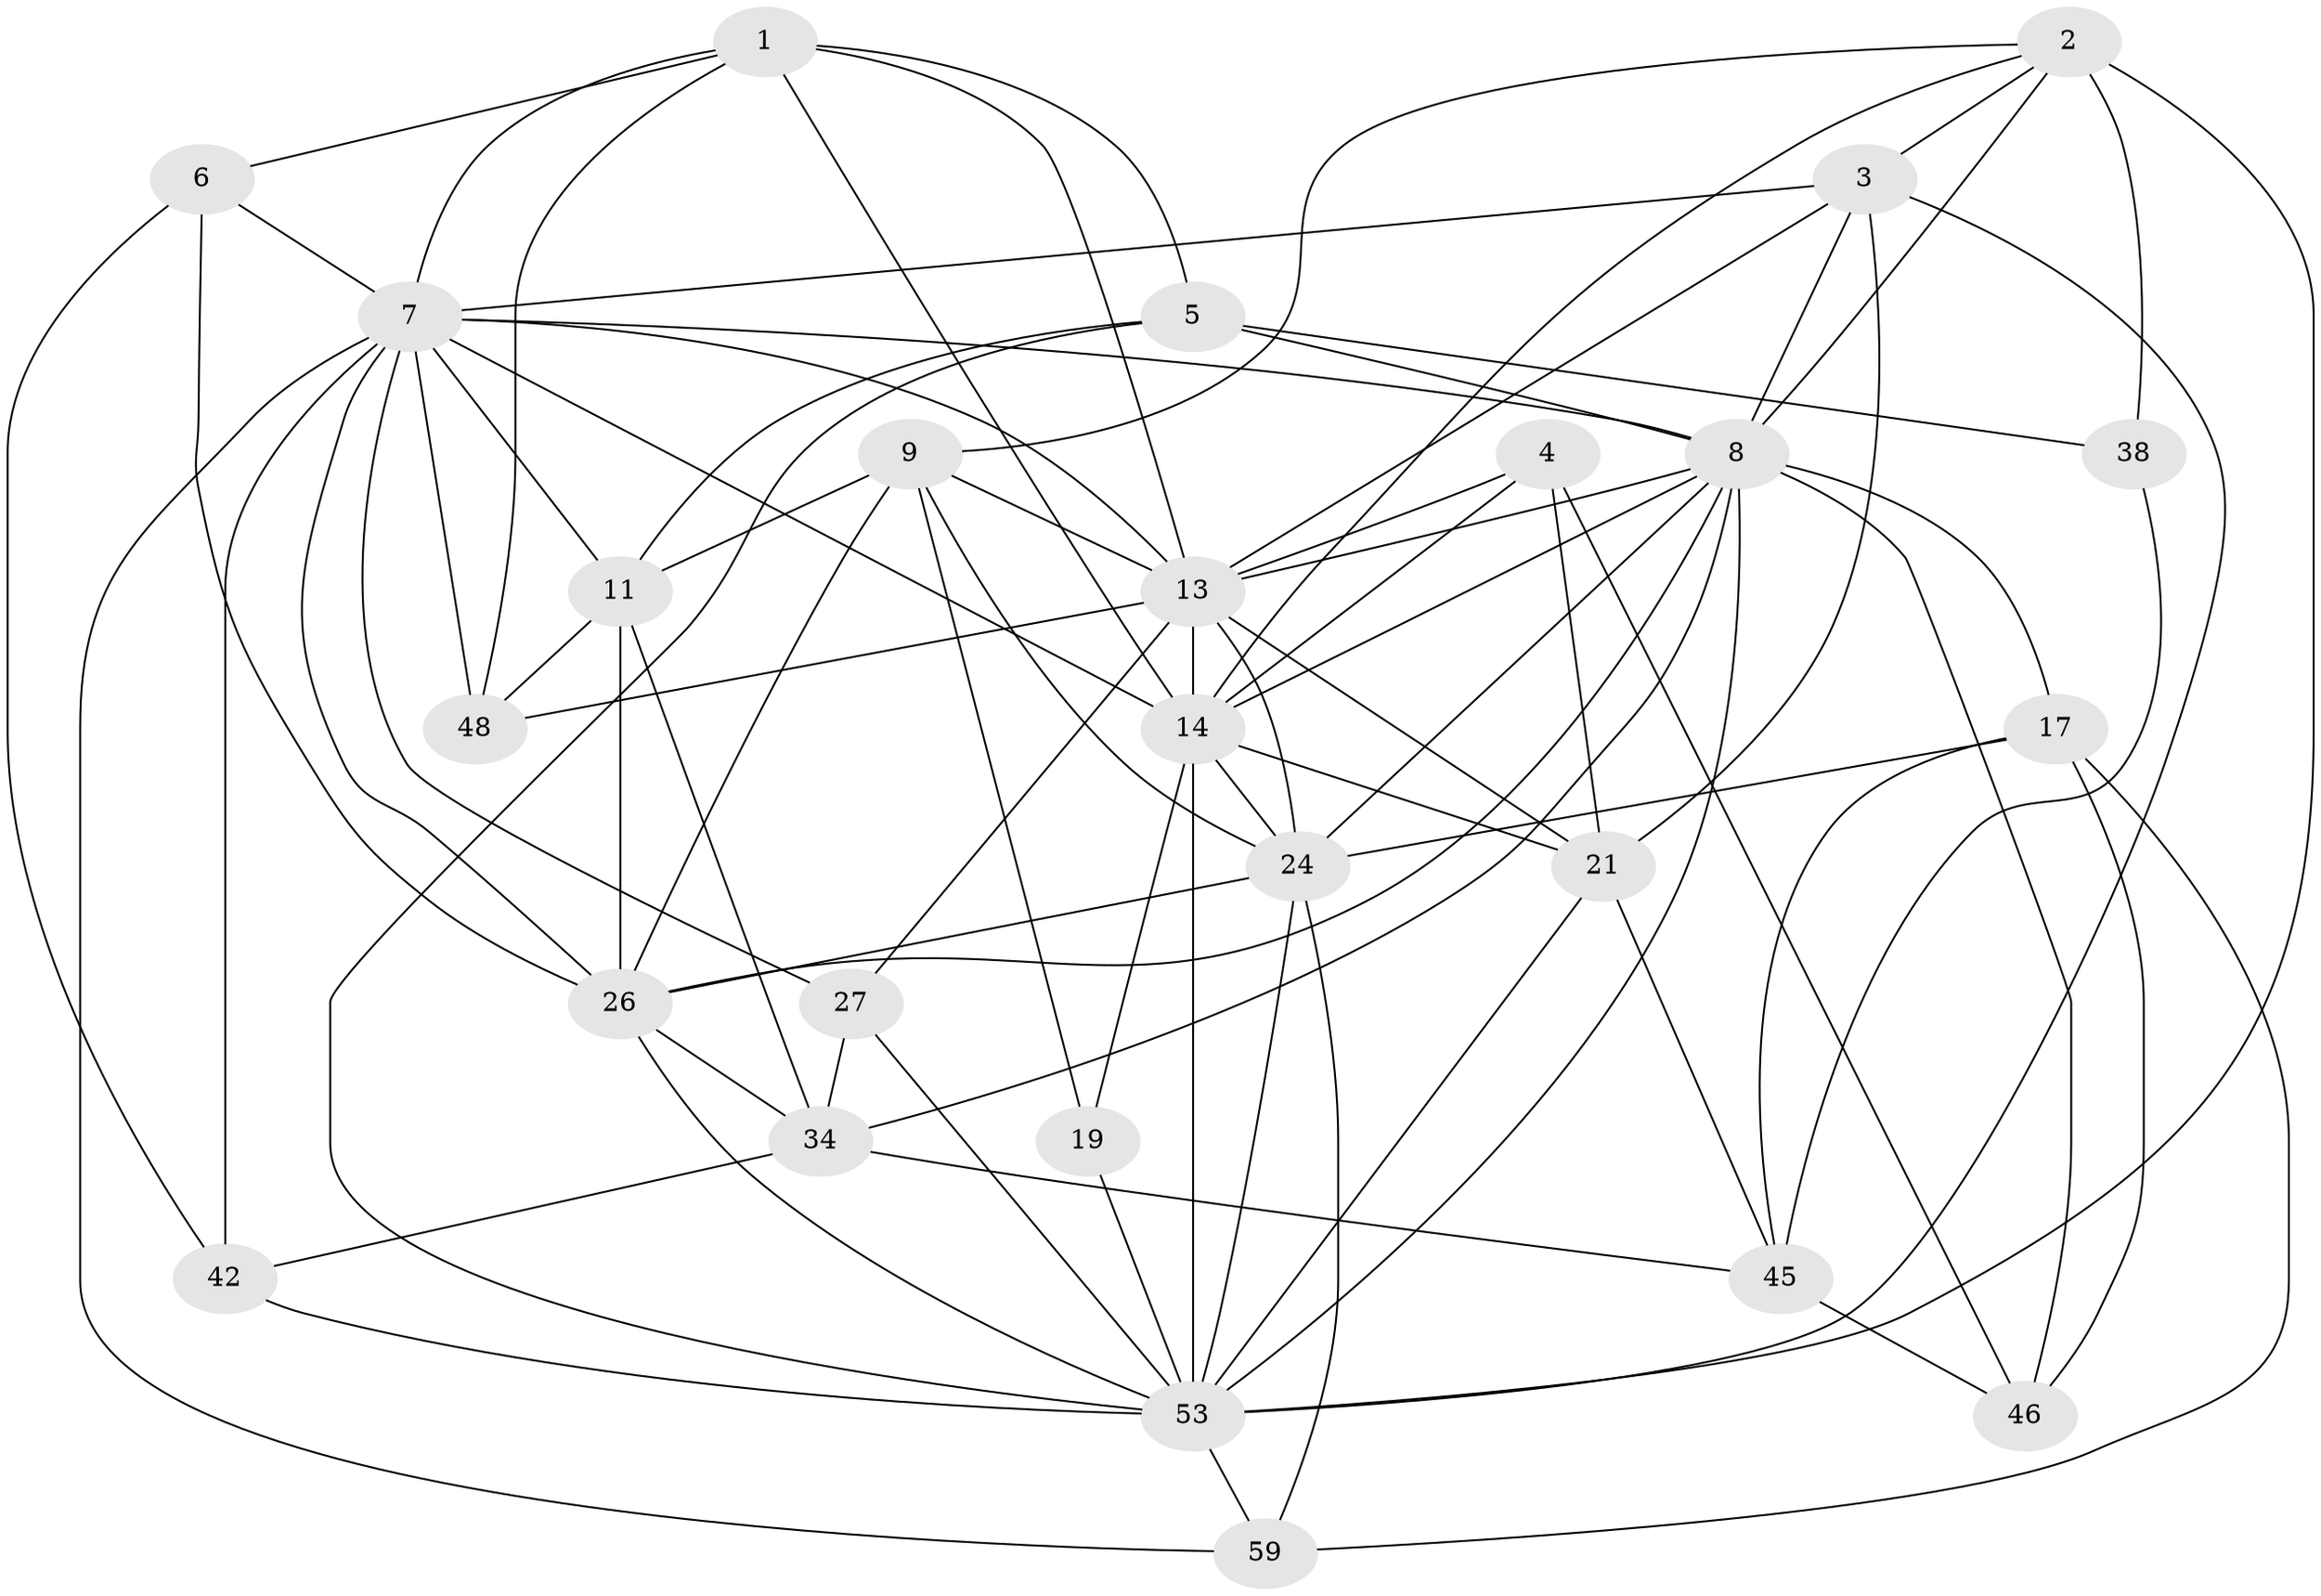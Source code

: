// original degree distribution, {4: 1.0}
// Generated by graph-tools (version 1.1) at 2025/20/03/04/25 18:20:40]
// undirected, 26 vertices, 82 edges
graph export_dot {
graph [start="1"]
  node [color=gray90,style=filled];
  1 [super="+51"];
  2 [super="+20"];
  3 [super="+30"];
  4;
  5 [super="+31"];
  6;
  7 [super="+22+35"];
  8 [super="+28+12+10"];
  9 [super="+36+62"];
  11 [super="+39"];
  13 [super="+15+44"];
  14 [super="+16"];
  17 [super="+23"];
  19;
  21 [super="+47"];
  24 [super="+25"];
  26 [super="+40+33"];
  27;
  34 [super="+43"];
  38;
  42;
  45 [super="+52"];
  46;
  48;
  53 [super="+56+54"];
  59;
  1 -- 5;
  1 -- 6;
  1 -- 13;
  1 -- 48;
  1 -- 7;
  1 -- 14;
  2 -- 3;
  2 -- 8;
  2 -- 38;
  2 -- 9;
  2 -- 53;
  2 -- 14;
  3 -- 53;
  3 -- 13;
  3 -- 8;
  3 -- 21;
  3 -- 7;
  4 -- 46;
  4 -- 13;
  4 -- 21;
  4 -- 14;
  5 -- 38 [weight=2];
  5 -- 11;
  5 -- 8;
  5 -- 53;
  6 -- 42;
  6 -- 7;
  6 -- 26;
  7 -- 42;
  7 -- 11;
  7 -- 59;
  7 -- 27;
  7 -- 26;
  7 -- 48;
  7 -- 8;
  7 -- 14;
  7 -- 13;
  8 -- 46;
  8 -- 26;
  8 -- 34;
  8 -- 17;
  8 -- 24;
  8 -- 13;
  8 -- 53;
  8 -- 14;
  9 -- 19;
  9 -- 24;
  9 -- 11;
  9 -- 26;
  9 -- 13;
  11 -- 48;
  11 -- 34;
  11 -- 26;
  13 -- 24 [weight=2];
  13 -- 48;
  13 -- 21;
  13 -- 27;
  13 -- 14;
  14 -- 19;
  14 -- 53 [weight=3];
  14 -- 21;
  14 -- 24;
  17 -- 45 [weight=2];
  17 -- 59;
  17 -- 46;
  17 -- 24;
  19 -- 53 [weight=2];
  21 -- 45;
  21 -- 53;
  24 -- 26;
  24 -- 53 [weight=2];
  24 -- 59;
  26 -- 34;
  26 -- 53;
  27 -- 34;
  27 -- 53;
  34 -- 42;
  34 -- 45;
  38 -- 45;
  42 -- 53;
  45 -- 46;
  53 -- 59;
}
